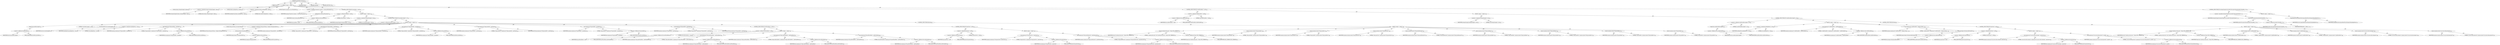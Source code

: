 digraph "applyWebProxySettings" {  
"111669149703" [label = <(METHOD,applyWebProxySettings)<SUB>211</SUB>> ]
"115964116997" [label = <(PARAM,this)<SUB>211</SUB>> ]
"25769803783" [label = <(BLOCK,&lt;empty&gt;,&lt;empty&gt;)<SUB>211</SUB>> ]
"94489280512" [label = <(LOCAL,boolean settingsChanged: boolean)<SUB>212</SUB>> ]
"30064771086" [label = <(&lt;operator&gt;.assignment,boolean settingsChanged = false)<SUB>212</SUB>> ]
"68719476756" [label = <(IDENTIFIER,settingsChanged,boolean settingsChanged = false)<SUB>212</SUB>> ]
"90194313216" [label = <(LITERAL,false,boolean settingsChanged = false)<SUB>212</SUB>> ]
"94489280513" [label = <(LOCAL,boolean enablingProxy: boolean)<SUB>213</SUB>> ]
"30064771087" [label = <(&lt;operator&gt;.assignment,boolean enablingProxy = false)<SUB>213</SUB>> ]
"68719476757" [label = <(IDENTIFIER,enablingProxy,boolean enablingProxy = false)<SUB>213</SUB>> ]
"90194313217" [label = <(LITERAL,false,boolean enablingProxy = false)<SUB>213</SUB>> ]
"94489280514" [label = <(LOCAL,Properties sysprops: java.util.Properties)<SUB>214</SUB>> ]
"30064771088" [label = <(&lt;operator&gt;.assignment,Properties sysprops = System.getProperties())<SUB>214</SUB>> ]
"68719476758" [label = <(IDENTIFIER,sysprops,Properties sysprops = System.getProperties())<SUB>214</SUB>> ]
"30064771089" [label = <(getProperties,System.getProperties())<SUB>214</SUB>> ]
"68719476759" [label = <(IDENTIFIER,System,System.getProperties())<SUB>214</SUB>> ]
"47244640256" [label = <(CONTROL_STRUCTURE,IF,if (proxyHost != null))<SUB>215</SUB>> ]
"30064771090" [label = <(&lt;operator&gt;.notEquals,proxyHost != null)<SUB>215</SUB>> ]
"30064771091" [label = <(&lt;operator&gt;.fieldAccess,this.proxyHost)<SUB>215</SUB>> ]
"68719476760" [label = <(IDENTIFIER,this,proxyHost != null)> ]
"55834574855" [label = <(FIELD_IDENTIFIER,proxyHost,proxyHost)<SUB>215</SUB>> ]
"90194313218" [label = <(LITERAL,null,proxyHost != null)<SUB>215</SUB>> ]
"25769803784" [label = <(BLOCK,&lt;empty&gt;,&lt;empty&gt;)<SUB>215</SUB>> ]
"30064771092" [label = <(&lt;operator&gt;.assignment,settingsChanged = true)<SUB>216</SUB>> ]
"68719476761" [label = <(IDENTIFIER,settingsChanged,settingsChanged = true)<SUB>216</SUB>> ]
"90194313219" [label = <(LITERAL,true,settingsChanged = true)<SUB>216</SUB>> ]
"47244640257" [label = <(CONTROL_STRUCTURE,IF,if (proxyHost.length() != 0))<SUB>217</SUB>> ]
"30064771093" [label = <(&lt;operator&gt;.notEquals,proxyHost.length() != 0)<SUB>217</SUB>> ]
"30064771094" [label = <(length,this.proxyHost.length())<SUB>217</SUB>> ]
"30064771095" [label = <(&lt;operator&gt;.fieldAccess,this.proxyHost)<SUB>217</SUB>> ]
"68719476762" [label = <(IDENTIFIER,this,this.proxyHost.length())> ]
"55834574856" [label = <(FIELD_IDENTIFIER,proxyHost,proxyHost)<SUB>217</SUB>> ]
"90194313220" [label = <(LITERAL,0,proxyHost.length() != 0)<SUB>217</SUB>> ]
"25769803785" [label = <(BLOCK,&lt;empty&gt;,&lt;empty&gt;)<SUB>217</SUB>> ]
"30064771096" [label = <(traceSettingInfo,this.traceSettingInfo())<SUB>218</SUB>> ]
"68719476741" [label = <(IDENTIFIER,this,this.traceSettingInfo())<SUB>218</SUB>> ]
"30064771097" [label = <(&lt;operator&gt;.assignment,enablingProxy = true)<SUB>219</SUB>> ]
"68719476763" [label = <(IDENTIFIER,enablingProxy,enablingProxy = true)<SUB>219</SUB>> ]
"90194313221" [label = <(LITERAL,true,enablingProxy = true)<SUB>219</SUB>> ]
"30064771098" [label = <(put,sysprops.put(&quot;http.proxyHost&quot;, proxyHost))<SUB>220</SUB>> ]
"68719476764" [label = <(IDENTIFIER,sysprops,sysprops.put(&quot;http.proxyHost&quot;, proxyHost))<SUB>220</SUB>> ]
"90194313222" [label = <(LITERAL,&quot;http.proxyHost&quot;,sysprops.put(&quot;http.proxyHost&quot;, proxyHost))<SUB>220</SUB>> ]
"30064771099" [label = <(&lt;operator&gt;.fieldAccess,this.proxyHost)<SUB>220</SUB>> ]
"68719476765" [label = <(IDENTIFIER,this,sysprops.put(&quot;http.proxyHost&quot;, proxyHost))> ]
"55834574857" [label = <(FIELD_IDENTIFIER,proxyHost,proxyHost)<SUB>220</SUB>> ]
"94489280515" [label = <(LOCAL,String portString: java.lang.String)<SUB>221</SUB>> ]
"30064771100" [label = <(&lt;operator&gt;.assignment,String portString = Integer.toString(proxyPort))<SUB>221</SUB>> ]
"68719476766" [label = <(IDENTIFIER,portString,String portString = Integer.toString(proxyPort))<SUB>221</SUB>> ]
"30064771101" [label = <(toString,Integer.toString(proxyPort))<SUB>221</SUB>> ]
"68719476767" [label = <(IDENTIFIER,Integer,Integer.toString(proxyPort))<SUB>221</SUB>> ]
"30064771102" [label = <(&lt;operator&gt;.fieldAccess,this.proxyPort)<SUB>221</SUB>> ]
"68719476768" [label = <(IDENTIFIER,this,Integer.toString(proxyPort))> ]
"55834574858" [label = <(FIELD_IDENTIFIER,proxyPort,proxyPort)<SUB>221</SUB>> ]
"30064771103" [label = <(put,sysprops.put(&quot;http.proxyPort&quot;, portString))<SUB>222</SUB>> ]
"68719476769" [label = <(IDENTIFIER,sysprops,sysprops.put(&quot;http.proxyPort&quot;, portString))<SUB>222</SUB>> ]
"90194313223" [label = <(LITERAL,&quot;http.proxyPort&quot;,sysprops.put(&quot;http.proxyPort&quot;, portString))<SUB>222</SUB>> ]
"68719476770" [label = <(IDENTIFIER,portString,sysprops.put(&quot;http.proxyPort&quot;, portString))<SUB>222</SUB>> ]
"30064771104" [label = <(put,sysprops.put(&quot;https.proxyHost&quot;, proxyHost))<SUB>223</SUB>> ]
"68719476771" [label = <(IDENTIFIER,sysprops,sysprops.put(&quot;https.proxyHost&quot;, proxyHost))<SUB>223</SUB>> ]
"90194313224" [label = <(LITERAL,&quot;https.proxyHost&quot;,sysprops.put(&quot;https.proxyHost&quot;, proxyHost))<SUB>223</SUB>> ]
"30064771105" [label = <(&lt;operator&gt;.fieldAccess,this.proxyHost)<SUB>223</SUB>> ]
"68719476772" [label = <(IDENTIFIER,this,sysprops.put(&quot;https.proxyHost&quot;, proxyHost))> ]
"55834574859" [label = <(FIELD_IDENTIFIER,proxyHost,proxyHost)<SUB>223</SUB>> ]
"30064771106" [label = <(put,sysprops.put(&quot;https.proxyPort&quot;, portString))<SUB>224</SUB>> ]
"68719476773" [label = <(IDENTIFIER,sysprops,sysprops.put(&quot;https.proxyPort&quot;, portString))<SUB>224</SUB>> ]
"90194313225" [label = <(LITERAL,&quot;https.proxyPort&quot;,sysprops.put(&quot;https.proxyPort&quot;, portString))<SUB>224</SUB>> ]
"68719476774" [label = <(IDENTIFIER,portString,sysprops.put(&quot;https.proxyPort&quot;, portString))<SUB>224</SUB>> ]
"30064771107" [label = <(put,sysprops.put(&quot;ftp.proxyHost&quot;, proxyHost))<SUB>225</SUB>> ]
"68719476775" [label = <(IDENTIFIER,sysprops,sysprops.put(&quot;ftp.proxyHost&quot;, proxyHost))<SUB>225</SUB>> ]
"90194313226" [label = <(LITERAL,&quot;ftp.proxyHost&quot;,sysprops.put(&quot;ftp.proxyHost&quot;, proxyHost))<SUB>225</SUB>> ]
"30064771108" [label = <(&lt;operator&gt;.fieldAccess,this.proxyHost)<SUB>225</SUB>> ]
"68719476776" [label = <(IDENTIFIER,this,sysprops.put(&quot;ftp.proxyHost&quot;, proxyHost))> ]
"55834574860" [label = <(FIELD_IDENTIFIER,proxyHost,proxyHost)<SUB>225</SUB>> ]
"30064771109" [label = <(put,sysprops.put(&quot;ftp.proxyPort&quot;, portString))<SUB>226</SUB>> ]
"68719476777" [label = <(IDENTIFIER,sysprops,sysprops.put(&quot;ftp.proxyPort&quot;, portString))<SUB>226</SUB>> ]
"90194313227" [label = <(LITERAL,&quot;ftp.proxyPort&quot;,sysprops.put(&quot;ftp.proxyPort&quot;, portString))<SUB>226</SUB>> ]
"68719476778" [label = <(IDENTIFIER,portString,sysprops.put(&quot;ftp.proxyPort&quot;, portString))<SUB>226</SUB>> ]
"47244640258" [label = <(CONTROL_STRUCTURE,IF,if (nonProxyHosts != null))<SUB>227</SUB>> ]
"30064771110" [label = <(&lt;operator&gt;.notEquals,nonProxyHosts != null)<SUB>227</SUB>> ]
"30064771111" [label = <(&lt;operator&gt;.fieldAccess,this.nonProxyHosts)<SUB>227</SUB>> ]
"68719476779" [label = <(IDENTIFIER,this,nonProxyHosts != null)> ]
"55834574861" [label = <(FIELD_IDENTIFIER,nonProxyHosts,nonProxyHosts)<SUB>227</SUB>> ]
"90194313228" [label = <(LITERAL,null,nonProxyHosts != null)<SUB>227</SUB>> ]
"25769803786" [label = <(BLOCK,&lt;empty&gt;,&lt;empty&gt;)<SUB>227</SUB>> ]
"30064771112" [label = <(put,sysprops.put(&quot;http.nonProxyHosts&quot;, nonProxyHosts))<SUB>228</SUB>> ]
"68719476780" [label = <(IDENTIFIER,sysprops,sysprops.put(&quot;http.nonProxyHosts&quot;, nonProxyHosts))<SUB>228</SUB>> ]
"90194313229" [label = <(LITERAL,&quot;http.nonProxyHosts&quot;,sysprops.put(&quot;http.nonProxyHosts&quot;, nonProxyHosts))<SUB>228</SUB>> ]
"30064771113" [label = <(&lt;operator&gt;.fieldAccess,this.nonProxyHosts)<SUB>228</SUB>> ]
"68719476781" [label = <(IDENTIFIER,this,sysprops.put(&quot;http.nonProxyHosts&quot;, nonProxyHosts))> ]
"55834574862" [label = <(FIELD_IDENTIFIER,nonProxyHosts,nonProxyHosts)<SUB>228</SUB>> ]
"30064771114" [label = <(put,sysprops.put(&quot;https.nonProxyHosts&quot;, nonProxyHosts))<SUB>229</SUB>> ]
"68719476782" [label = <(IDENTIFIER,sysprops,sysprops.put(&quot;https.nonProxyHosts&quot;, nonProxyHosts))<SUB>229</SUB>> ]
"90194313230" [label = <(LITERAL,&quot;https.nonProxyHosts&quot;,sysprops.put(&quot;https.nonProxyHosts&quot;, nonProxyHosts))<SUB>229</SUB>> ]
"30064771115" [label = <(&lt;operator&gt;.fieldAccess,this.nonProxyHosts)<SUB>229</SUB>> ]
"68719476783" [label = <(IDENTIFIER,this,sysprops.put(&quot;https.nonProxyHosts&quot;, nonProxyHosts))> ]
"55834574863" [label = <(FIELD_IDENTIFIER,nonProxyHosts,nonProxyHosts)<SUB>229</SUB>> ]
"30064771116" [label = <(put,sysprops.put(&quot;ftp.nonProxyHosts&quot;, nonProxyHosts))<SUB>230</SUB>> ]
"68719476784" [label = <(IDENTIFIER,sysprops,sysprops.put(&quot;ftp.nonProxyHosts&quot;, nonProxyHosts))<SUB>230</SUB>> ]
"90194313231" [label = <(LITERAL,&quot;ftp.nonProxyHosts&quot;,sysprops.put(&quot;ftp.nonProxyHosts&quot;, nonProxyHosts))<SUB>230</SUB>> ]
"30064771117" [label = <(&lt;operator&gt;.fieldAccess,this.nonProxyHosts)<SUB>230</SUB>> ]
"68719476785" [label = <(IDENTIFIER,this,sysprops.put(&quot;ftp.nonProxyHosts&quot;, nonProxyHosts))> ]
"55834574864" [label = <(FIELD_IDENTIFIER,nonProxyHosts,nonProxyHosts)<SUB>230</SUB>> ]
"47244640259" [label = <(CONTROL_STRUCTURE,IF,if (proxyUser != null))<SUB>232</SUB>> ]
"30064771118" [label = <(&lt;operator&gt;.notEquals,proxyUser != null)<SUB>232</SUB>> ]
"30064771119" [label = <(&lt;operator&gt;.fieldAccess,this.proxyUser)<SUB>232</SUB>> ]
"68719476786" [label = <(IDENTIFIER,this,proxyUser != null)> ]
"55834574865" [label = <(FIELD_IDENTIFIER,proxyUser,proxyUser)<SUB>232</SUB>> ]
"90194313232" [label = <(LITERAL,null,proxyUser != null)<SUB>232</SUB>> ]
"25769803787" [label = <(BLOCK,&lt;empty&gt;,&lt;empty&gt;)<SUB>232</SUB>> ]
"30064771120" [label = <(put,sysprops.put(&quot;http.proxyUser&quot;, proxyUser))<SUB>233</SUB>> ]
"68719476787" [label = <(IDENTIFIER,sysprops,sysprops.put(&quot;http.proxyUser&quot;, proxyUser))<SUB>233</SUB>> ]
"90194313233" [label = <(LITERAL,&quot;http.proxyUser&quot;,sysprops.put(&quot;http.proxyUser&quot;, proxyUser))<SUB>233</SUB>> ]
"30064771121" [label = <(&lt;operator&gt;.fieldAccess,this.proxyUser)<SUB>233</SUB>> ]
"68719476788" [label = <(IDENTIFIER,this,sysprops.put(&quot;http.proxyUser&quot;, proxyUser))> ]
"55834574866" [label = <(FIELD_IDENTIFIER,proxyUser,proxyUser)<SUB>233</SUB>> ]
"30064771122" [label = <(put,sysprops.put(&quot;http.proxyPassword&quot;, proxyPassword))<SUB>234</SUB>> ]
"68719476789" [label = <(IDENTIFIER,sysprops,sysprops.put(&quot;http.proxyPassword&quot;, proxyPassword))<SUB>234</SUB>> ]
"90194313234" [label = <(LITERAL,&quot;http.proxyPassword&quot;,sysprops.put(&quot;http.proxyPassword&quot;, proxyPassword))<SUB>234</SUB>> ]
"30064771123" [label = <(&lt;operator&gt;.fieldAccess,this.proxyPassword)<SUB>234</SUB>> ]
"68719476790" [label = <(IDENTIFIER,this,sysprops.put(&quot;http.proxyPassword&quot;, proxyPassword))> ]
"55834574867" [label = <(FIELD_IDENTIFIER,proxyPassword,proxyPassword)<SUB>234</SUB>> ]
"47244640260" [label = <(CONTROL_STRUCTURE,ELSE,else)<SUB>236</SUB>> ]
"25769803788" [label = <(BLOCK,&lt;empty&gt;,&lt;empty&gt;)<SUB>236</SUB>> ]
"30064771124" [label = <(log,log(&quot;resetting http proxy&quot;, Project.MSG_VERBOSE))<SUB>237</SUB>> ]
"68719476742" [label = <(IDENTIFIER,this,log(&quot;resetting http proxy&quot;, Project.MSG_VERBOSE))<SUB>237</SUB>> ]
"90194313235" [label = <(LITERAL,&quot;resetting http proxy&quot;,log(&quot;resetting http proxy&quot;, Project.MSG_VERBOSE))<SUB>237</SUB>> ]
"30064771125" [label = <(&lt;operator&gt;.fieldAccess,Project.MSG_VERBOSE)<SUB>237</SUB>> ]
"68719476791" [label = <(IDENTIFIER,Project,log(&quot;resetting http proxy&quot;, Project.MSG_VERBOSE))<SUB>237</SUB>> ]
"55834574868" [label = <(FIELD_IDENTIFIER,MSG_VERBOSE,MSG_VERBOSE)<SUB>237</SUB>> ]
"30064771126" [label = <(remove,sysprops.remove(&quot;http.proxyHost&quot;))<SUB>238</SUB>> ]
"68719476792" [label = <(IDENTIFIER,sysprops,sysprops.remove(&quot;http.proxyHost&quot;))<SUB>238</SUB>> ]
"90194313236" [label = <(LITERAL,&quot;http.proxyHost&quot;,sysprops.remove(&quot;http.proxyHost&quot;))<SUB>238</SUB>> ]
"30064771127" [label = <(remove,sysprops.remove(&quot;http.proxyPort&quot;))<SUB>239</SUB>> ]
"68719476793" [label = <(IDENTIFIER,sysprops,sysprops.remove(&quot;http.proxyPort&quot;))<SUB>239</SUB>> ]
"90194313237" [label = <(LITERAL,&quot;http.proxyPort&quot;,sysprops.remove(&quot;http.proxyPort&quot;))<SUB>239</SUB>> ]
"30064771128" [label = <(remove,sysprops.remove(&quot;http.proxyUser&quot;))<SUB>240</SUB>> ]
"68719476794" [label = <(IDENTIFIER,sysprops,sysprops.remove(&quot;http.proxyUser&quot;))<SUB>240</SUB>> ]
"90194313238" [label = <(LITERAL,&quot;http.proxyUser&quot;,sysprops.remove(&quot;http.proxyUser&quot;))<SUB>240</SUB>> ]
"30064771129" [label = <(remove,sysprops.remove(&quot;http.proxyPassword&quot;))<SUB>241</SUB>> ]
"68719476795" [label = <(IDENTIFIER,sysprops,sysprops.remove(&quot;http.proxyPassword&quot;))<SUB>241</SUB>> ]
"90194313239" [label = <(LITERAL,&quot;http.proxyPassword&quot;,sysprops.remove(&quot;http.proxyPassword&quot;))<SUB>241</SUB>> ]
"30064771130" [label = <(remove,sysprops.remove(&quot;https.proxyHost&quot;))<SUB>242</SUB>> ]
"68719476796" [label = <(IDENTIFIER,sysprops,sysprops.remove(&quot;https.proxyHost&quot;))<SUB>242</SUB>> ]
"90194313240" [label = <(LITERAL,&quot;https.proxyHost&quot;,sysprops.remove(&quot;https.proxyHost&quot;))<SUB>242</SUB>> ]
"30064771131" [label = <(remove,sysprops.remove(&quot;https.proxyPort&quot;))<SUB>243</SUB>> ]
"68719476797" [label = <(IDENTIFIER,sysprops,sysprops.remove(&quot;https.proxyPort&quot;))<SUB>243</SUB>> ]
"90194313241" [label = <(LITERAL,&quot;https.proxyPort&quot;,sysprops.remove(&quot;https.proxyPort&quot;))<SUB>243</SUB>> ]
"30064771132" [label = <(remove,sysprops.remove(&quot;ftp.proxyHost&quot;))<SUB>244</SUB>> ]
"68719476798" [label = <(IDENTIFIER,sysprops,sysprops.remove(&quot;ftp.proxyHost&quot;))<SUB>244</SUB>> ]
"90194313242" [label = <(LITERAL,&quot;ftp.proxyHost&quot;,sysprops.remove(&quot;ftp.proxyHost&quot;))<SUB>244</SUB>> ]
"30064771133" [label = <(remove,sysprops.remove(&quot;ftp.proxyPort&quot;))<SUB>245</SUB>> ]
"68719476799" [label = <(IDENTIFIER,sysprops,sysprops.remove(&quot;ftp.proxyPort&quot;))<SUB>245</SUB>> ]
"90194313243" [label = <(LITERAL,&quot;ftp.proxyPort&quot;,sysprops.remove(&quot;ftp.proxyPort&quot;))<SUB>245</SUB>> ]
"47244640261" [label = <(CONTROL_STRUCTURE,IF,if (socksProxyHost != null))<SUB>250</SUB>> ]
"30064771134" [label = <(&lt;operator&gt;.notEquals,socksProxyHost != null)<SUB>250</SUB>> ]
"30064771135" [label = <(&lt;operator&gt;.fieldAccess,this.socksProxyHost)<SUB>250</SUB>> ]
"68719476800" [label = <(IDENTIFIER,this,socksProxyHost != null)> ]
"55834574869" [label = <(FIELD_IDENTIFIER,socksProxyHost,socksProxyHost)<SUB>250</SUB>> ]
"90194313244" [label = <(LITERAL,null,socksProxyHost != null)<SUB>250</SUB>> ]
"25769803789" [label = <(BLOCK,&lt;empty&gt;,&lt;empty&gt;)<SUB>250</SUB>> ]
"30064771136" [label = <(&lt;operator&gt;.assignment,settingsChanged = true)<SUB>251</SUB>> ]
"68719476801" [label = <(IDENTIFIER,settingsChanged,settingsChanged = true)<SUB>251</SUB>> ]
"90194313245" [label = <(LITERAL,true,settingsChanged = true)<SUB>251</SUB>> ]
"47244640262" [label = <(CONTROL_STRUCTURE,IF,if (socksProxyHost.length() != 0))<SUB>252</SUB>> ]
"30064771137" [label = <(&lt;operator&gt;.notEquals,socksProxyHost.length() != 0)<SUB>252</SUB>> ]
"30064771138" [label = <(length,this.socksProxyHost.length())<SUB>252</SUB>> ]
"30064771139" [label = <(&lt;operator&gt;.fieldAccess,this.socksProxyHost)<SUB>252</SUB>> ]
"68719476802" [label = <(IDENTIFIER,this,this.socksProxyHost.length())> ]
"55834574870" [label = <(FIELD_IDENTIFIER,socksProxyHost,socksProxyHost)<SUB>252</SUB>> ]
"90194313246" [label = <(LITERAL,0,socksProxyHost.length() != 0)<SUB>252</SUB>> ]
"25769803790" [label = <(BLOCK,&lt;empty&gt;,&lt;empty&gt;)<SUB>252</SUB>> ]
"30064771140" [label = <(&lt;operator&gt;.assignment,enablingProxy = true)<SUB>253</SUB>> ]
"68719476803" [label = <(IDENTIFIER,enablingProxy,enablingProxy = true)<SUB>253</SUB>> ]
"90194313247" [label = <(LITERAL,true,enablingProxy = true)<SUB>253</SUB>> ]
"30064771141" [label = <(put,sysprops.put(&quot;socksProxyHost&quot;, socksProxyHost))<SUB>254</SUB>> ]
"68719476804" [label = <(IDENTIFIER,sysprops,sysprops.put(&quot;socksProxyHost&quot;, socksProxyHost))<SUB>254</SUB>> ]
"90194313248" [label = <(LITERAL,&quot;socksProxyHost&quot;,sysprops.put(&quot;socksProxyHost&quot;, socksProxyHost))<SUB>254</SUB>> ]
"30064771142" [label = <(&lt;operator&gt;.fieldAccess,this.socksProxyHost)<SUB>254</SUB>> ]
"68719476805" [label = <(IDENTIFIER,this,sysprops.put(&quot;socksProxyHost&quot;, socksProxyHost))> ]
"55834574871" [label = <(FIELD_IDENTIFIER,socksProxyHost,socksProxyHost)<SUB>254</SUB>> ]
"30064771143" [label = <(put,sysprops.put(&quot;socksProxyPort&quot;, Integer.toString...)<SUB>255</SUB>> ]
"68719476806" [label = <(IDENTIFIER,sysprops,sysprops.put(&quot;socksProxyPort&quot;, Integer.toString...)<SUB>255</SUB>> ]
"90194313249" [label = <(LITERAL,&quot;socksProxyPort&quot;,sysprops.put(&quot;socksProxyPort&quot;, Integer.toString...)<SUB>255</SUB>> ]
"30064771144" [label = <(toString,Integer.toString(socksProxyPort))<SUB>255</SUB>> ]
"68719476807" [label = <(IDENTIFIER,Integer,Integer.toString(socksProxyPort))<SUB>255</SUB>> ]
"30064771145" [label = <(&lt;operator&gt;.fieldAccess,this.socksProxyPort)<SUB>255</SUB>> ]
"68719476808" [label = <(IDENTIFIER,this,Integer.toString(socksProxyPort))> ]
"55834574872" [label = <(FIELD_IDENTIFIER,socksProxyPort,socksProxyPort)<SUB>255</SUB>> ]
"47244640263" [label = <(CONTROL_STRUCTURE,IF,if (proxyUser != null))<SUB>256</SUB>> ]
"30064771146" [label = <(&lt;operator&gt;.notEquals,proxyUser != null)<SUB>256</SUB>> ]
"30064771147" [label = <(&lt;operator&gt;.fieldAccess,this.proxyUser)<SUB>256</SUB>> ]
"68719476809" [label = <(IDENTIFIER,this,proxyUser != null)> ]
"55834574873" [label = <(FIELD_IDENTIFIER,proxyUser,proxyUser)<SUB>256</SUB>> ]
"90194313250" [label = <(LITERAL,null,proxyUser != null)<SUB>256</SUB>> ]
"25769803791" [label = <(BLOCK,&lt;empty&gt;,&lt;empty&gt;)<SUB>256</SUB>> ]
"30064771148" [label = <(put,sysprops.put(&quot;java.net.socks.username&quot;, proxyUser))<SUB>258</SUB>> ]
"68719476810" [label = <(IDENTIFIER,sysprops,sysprops.put(&quot;java.net.socks.username&quot;, proxyUser))<SUB>258</SUB>> ]
"90194313251" [label = <(LITERAL,&quot;java.net.socks.username&quot;,sysprops.put(&quot;java.net.socks.username&quot;, proxyUser))<SUB>258</SUB>> ]
"30064771149" [label = <(&lt;operator&gt;.fieldAccess,this.proxyUser)<SUB>258</SUB>> ]
"68719476811" [label = <(IDENTIFIER,this,sysprops.put(&quot;java.net.socks.username&quot;, proxyUser))> ]
"55834574874" [label = <(FIELD_IDENTIFIER,proxyUser,proxyUser)<SUB>258</SUB>> ]
"30064771150" [label = <(put,sysprops.put(&quot;java.net.socks.password&quot;, proxyPa...)<SUB>259</SUB>> ]
"68719476812" [label = <(IDENTIFIER,sysprops,sysprops.put(&quot;java.net.socks.password&quot;, proxyPa...)<SUB>259</SUB>> ]
"90194313252" [label = <(LITERAL,&quot;java.net.socks.password&quot;,sysprops.put(&quot;java.net.socks.password&quot;, proxyPa...)<SUB>259</SUB>> ]
"30064771151" [label = <(&lt;operator&gt;.fieldAccess,this.proxyPassword)<SUB>259</SUB>> ]
"68719476813" [label = <(IDENTIFIER,this,sysprops.put(&quot;java.net.socks.password&quot;, proxyPa...)> ]
"55834574875" [label = <(FIELD_IDENTIFIER,proxyPassword,proxyPassword)<SUB>259</SUB>> ]
"47244640264" [label = <(CONTROL_STRUCTURE,ELSE,else)<SUB>262</SUB>> ]
"25769803792" [label = <(BLOCK,&lt;empty&gt;,&lt;empty&gt;)<SUB>262</SUB>> ]
"30064771152" [label = <(log,log(&quot;resetting socks proxy&quot;, Project.MSG_VERBOSE))<SUB>263</SUB>> ]
"68719476743" [label = <(IDENTIFIER,this,log(&quot;resetting socks proxy&quot;, Project.MSG_VERBOSE))<SUB>263</SUB>> ]
"90194313253" [label = <(LITERAL,&quot;resetting socks proxy&quot;,log(&quot;resetting socks proxy&quot;, Project.MSG_VERBOSE))<SUB>263</SUB>> ]
"30064771153" [label = <(&lt;operator&gt;.fieldAccess,Project.MSG_VERBOSE)<SUB>263</SUB>> ]
"68719476814" [label = <(IDENTIFIER,Project,log(&quot;resetting socks proxy&quot;, Project.MSG_VERBOSE))<SUB>263</SUB>> ]
"55834574876" [label = <(FIELD_IDENTIFIER,MSG_VERBOSE,MSG_VERBOSE)<SUB>263</SUB>> ]
"30064771154" [label = <(remove,sysprops.remove(&quot;socksProxyHost&quot;))<SUB>264</SUB>> ]
"68719476815" [label = <(IDENTIFIER,sysprops,sysprops.remove(&quot;socksProxyHost&quot;))<SUB>264</SUB>> ]
"90194313254" [label = <(LITERAL,&quot;socksProxyHost&quot;,sysprops.remove(&quot;socksProxyHost&quot;))<SUB>264</SUB>> ]
"30064771155" [label = <(remove,sysprops.remove(&quot;socksProxyPort&quot;))<SUB>265</SUB>> ]
"68719476816" [label = <(IDENTIFIER,sysprops,sysprops.remove(&quot;socksProxyPort&quot;))<SUB>265</SUB>> ]
"90194313255" [label = <(LITERAL,&quot;socksProxyPort&quot;,sysprops.remove(&quot;socksProxyPort&quot;))<SUB>265</SUB>> ]
"30064771156" [label = <(remove,sysprops.remove(&quot;java.net.socks.username&quot;))<SUB>266</SUB>> ]
"68719476817" [label = <(IDENTIFIER,sysprops,sysprops.remove(&quot;java.net.socks.username&quot;))<SUB>266</SUB>> ]
"90194313256" [label = <(LITERAL,&quot;java.net.socks.username&quot;,sysprops.remove(&quot;java.net.socks.username&quot;))<SUB>266</SUB>> ]
"30064771157" [label = <(remove,sysprops.remove(&quot;java.net.socks.password&quot;))<SUB>267</SUB>> ]
"68719476818" [label = <(IDENTIFIER,sysprops,sysprops.remove(&quot;java.net.socks.password&quot;))<SUB>267</SUB>> ]
"90194313257" [label = <(LITERAL,&quot;java.net.socks.password&quot;,sysprops.remove(&quot;java.net.socks.password&quot;))<SUB>267</SUB>> ]
"47244640265" [label = <(CONTROL_STRUCTURE,IF,if (settingsChanged &amp;&amp; JavaEnvUtils.isJavaVersion(JavaEnvUtils.JAVA_1_1)))<SUB>273</SUB>> ]
"30064771158" [label = <(&lt;operator&gt;.logicalAnd,settingsChanged &amp;&amp; JavaEnvUtils.isJavaVersion(J...)<SUB>273</SUB>> ]
"68719476819" [label = <(IDENTIFIER,settingsChanged,settingsChanged &amp;&amp; JavaEnvUtils.isJavaVersion(J...)<SUB>273</SUB>> ]
"30064771159" [label = <(isJavaVersion,isJavaVersion(JavaEnvUtils.JAVA_1_1))<SUB>274</SUB>> ]
"68719476820" [label = <(IDENTIFIER,JavaEnvUtils,isJavaVersion(JavaEnvUtils.JAVA_1_1))<SUB>274</SUB>> ]
"30064771160" [label = <(&lt;operator&gt;.fieldAccess,JavaEnvUtils.JAVA_1_1)<SUB>274</SUB>> ]
"68719476821" [label = <(IDENTIFIER,JavaEnvUtils,isJavaVersion(JavaEnvUtils.JAVA_1_1))<SUB>274</SUB>> ]
"55834574877" [label = <(FIELD_IDENTIFIER,JAVA_1_1,JAVA_1_1)<SUB>274</SUB>> ]
"25769803793" [label = <(BLOCK,&lt;empty&gt;,&lt;empty&gt;)<SUB>274</SUB>> ]
"30064771161" [label = <(legacyResetProxySettingsCall,this.legacyResetProxySettingsCall(enablingProxy))<SUB>275</SUB>> ]
"68719476744" [label = <(IDENTIFIER,this,this.legacyResetProxySettingsCall(enablingProxy))<SUB>275</SUB>> ]
"68719476822" [label = <(IDENTIFIER,enablingProxy,this.legacyResetProxySettingsCall(enablingProxy))<SUB>275</SUB>> ]
"133143986197" [label = <(MODIFIER,PUBLIC)> ]
"133143986198" [label = <(MODIFIER,VIRTUAL)> ]
"128849018887" [label = <(METHOD_RETURN,void)<SUB>211</SUB>> ]
  "111669149703" -> "115964116997"  [ label = "AST: "] 
  "111669149703" -> "25769803783"  [ label = "AST: "] 
  "111669149703" -> "133143986197"  [ label = "AST: "] 
  "111669149703" -> "133143986198"  [ label = "AST: "] 
  "111669149703" -> "128849018887"  [ label = "AST: "] 
  "25769803783" -> "94489280512"  [ label = "AST: "] 
  "25769803783" -> "30064771086"  [ label = "AST: "] 
  "25769803783" -> "94489280513"  [ label = "AST: "] 
  "25769803783" -> "30064771087"  [ label = "AST: "] 
  "25769803783" -> "94489280514"  [ label = "AST: "] 
  "25769803783" -> "30064771088"  [ label = "AST: "] 
  "25769803783" -> "47244640256"  [ label = "AST: "] 
  "25769803783" -> "47244640261"  [ label = "AST: "] 
  "25769803783" -> "47244640265"  [ label = "AST: "] 
  "30064771086" -> "68719476756"  [ label = "AST: "] 
  "30064771086" -> "90194313216"  [ label = "AST: "] 
  "30064771087" -> "68719476757"  [ label = "AST: "] 
  "30064771087" -> "90194313217"  [ label = "AST: "] 
  "30064771088" -> "68719476758"  [ label = "AST: "] 
  "30064771088" -> "30064771089"  [ label = "AST: "] 
  "30064771089" -> "68719476759"  [ label = "AST: "] 
  "47244640256" -> "30064771090"  [ label = "AST: "] 
  "47244640256" -> "25769803784"  [ label = "AST: "] 
  "30064771090" -> "30064771091"  [ label = "AST: "] 
  "30064771090" -> "90194313218"  [ label = "AST: "] 
  "30064771091" -> "68719476760"  [ label = "AST: "] 
  "30064771091" -> "55834574855"  [ label = "AST: "] 
  "25769803784" -> "30064771092"  [ label = "AST: "] 
  "25769803784" -> "47244640257"  [ label = "AST: "] 
  "30064771092" -> "68719476761"  [ label = "AST: "] 
  "30064771092" -> "90194313219"  [ label = "AST: "] 
  "47244640257" -> "30064771093"  [ label = "AST: "] 
  "47244640257" -> "25769803785"  [ label = "AST: "] 
  "47244640257" -> "47244640260"  [ label = "AST: "] 
  "30064771093" -> "30064771094"  [ label = "AST: "] 
  "30064771093" -> "90194313220"  [ label = "AST: "] 
  "30064771094" -> "30064771095"  [ label = "AST: "] 
  "30064771095" -> "68719476762"  [ label = "AST: "] 
  "30064771095" -> "55834574856"  [ label = "AST: "] 
  "25769803785" -> "30064771096"  [ label = "AST: "] 
  "25769803785" -> "30064771097"  [ label = "AST: "] 
  "25769803785" -> "30064771098"  [ label = "AST: "] 
  "25769803785" -> "94489280515"  [ label = "AST: "] 
  "25769803785" -> "30064771100"  [ label = "AST: "] 
  "25769803785" -> "30064771103"  [ label = "AST: "] 
  "25769803785" -> "30064771104"  [ label = "AST: "] 
  "25769803785" -> "30064771106"  [ label = "AST: "] 
  "25769803785" -> "30064771107"  [ label = "AST: "] 
  "25769803785" -> "30064771109"  [ label = "AST: "] 
  "25769803785" -> "47244640258"  [ label = "AST: "] 
  "25769803785" -> "47244640259"  [ label = "AST: "] 
  "30064771096" -> "68719476741"  [ label = "AST: "] 
  "30064771097" -> "68719476763"  [ label = "AST: "] 
  "30064771097" -> "90194313221"  [ label = "AST: "] 
  "30064771098" -> "68719476764"  [ label = "AST: "] 
  "30064771098" -> "90194313222"  [ label = "AST: "] 
  "30064771098" -> "30064771099"  [ label = "AST: "] 
  "30064771099" -> "68719476765"  [ label = "AST: "] 
  "30064771099" -> "55834574857"  [ label = "AST: "] 
  "30064771100" -> "68719476766"  [ label = "AST: "] 
  "30064771100" -> "30064771101"  [ label = "AST: "] 
  "30064771101" -> "68719476767"  [ label = "AST: "] 
  "30064771101" -> "30064771102"  [ label = "AST: "] 
  "30064771102" -> "68719476768"  [ label = "AST: "] 
  "30064771102" -> "55834574858"  [ label = "AST: "] 
  "30064771103" -> "68719476769"  [ label = "AST: "] 
  "30064771103" -> "90194313223"  [ label = "AST: "] 
  "30064771103" -> "68719476770"  [ label = "AST: "] 
  "30064771104" -> "68719476771"  [ label = "AST: "] 
  "30064771104" -> "90194313224"  [ label = "AST: "] 
  "30064771104" -> "30064771105"  [ label = "AST: "] 
  "30064771105" -> "68719476772"  [ label = "AST: "] 
  "30064771105" -> "55834574859"  [ label = "AST: "] 
  "30064771106" -> "68719476773"  [ label = "AST: "] 
  "30064771106" -> "90194313225"  [ label = "AST: "] 
  "30064771106" -> "68719476774"  [ label = "AST: "] 
  "30064771107" -> "68719476775"  [ label = "AST: "] 
  "30064771107" -> "90194313226"  [ label = "AST: "] 
  "30064771107" -> "30064771108"  [ label = "AST: "] 
  "30064771108" -> "68719476776"  [ label = "AST: "] 
  "30064771108" -> "55834574860"  [ label = "AST: "] 
  "30064771109" -> "68719476777"  [ label = "AST: "] 
  "30064771109" -> "90194313227"  [ label = "AST: "] 
  "30064771109" -> "68719476778"  [ label = "AST: "] 
  "47244640258" -> "30064771110"  [ label = "AST: "] 
  "47244640258" -> "25769803786"  [ label = "AST: "] 
  "30064771110" -> "30064771111"  [ label = "AST: "] 
  "30064771110" -> "90194313228"  [ label = "AST: "] 
  "30064771111" -> "68719476779"  [ label = "AST: "] 
  "30064771111" -> "55834574861"  [ label = "AST: "] 
  "25769803786" -> "30064771112"  [ label = "AST: "] 
  "25769803786" -> "30064771114"  [ label = "AST: "] 
  "25769803786" -> "30064771116"  [ label = "AST: "] 
  "30064771112" -> "68719476780"  [ label = "AST: "] 
  "30064771112" -> "90194313229"  [ label = "AST: "] 
  "30064771112" -> "30064771113"  [ label = "AST: "] 
  "30064771113" -> "68719476781"  [ label = "AST: "] 
  "30064771113" -> "55834574862"  [ label = "AST: "] 
  "30064771114" -> "68719476782"  [ label = "AST: "] 
  "30064771114" -> "90194313230"  [ label = "AST: "] 
  "30064771114" -> "30064771115"  [ label = "AST: "] 
  "30064771115" -> "68719476783"  [ label = "AST: "] 
  "30064771115" -> "55834574863"  [ label = "AST: "] 
  "30064771116" -> "68719476784"  [ label = "AST: "] 
  "30064771116" -> "90194313231"  [ label = "AST: "] 
  "30064771116" -> "30064771117"  [ label = "AST: "] 
  "30064771117" -> "68719476785"  [ label = "AST: "] 
  "30064771117" -> "55834574864"  [ label = "AST: "] 
  "47244640259" -> "30064771118"  [ label = "AST: "] 
  "47244640259" -> "25769803787"  [ label = "AST: "] 
  "30064771118" -> "30064771119"  [ label = "AST: "] 
  "30064771118" -> "90194313232"  [ label = "AST: "] 
  "30064771119" -> "68719476786"  [ label = "AST: "] 
  "30064771119" -> "55834574865"  [ label = "AST: "] 
  "25769803787" -> "30064771120"  [ label = "AST: "] 
  "25769803787" -> "30064771122"  [ label = "AST: "] 
  "30064771120" -> "68719476787"  [ label = "AST: "] 
  "30064771120" -> "90194313233"  [ label = "AST: "] 
  "30064771120" -> "30064771121"  [ label = "AST: "] 
  "30064771121" -> "68719476788"  [ label = "AST: "] 
  "30064771121" -> "55834574866"  [ label = "AST: "] 
  "30064771122" -> "68719476789"  [ label = "AST: "] 
  "30064771122" -> "90194313234"  [ label = "AST: "] 
  "30064771122" -> "30064771123"  [ label = "AST: "] 
  "30064771123" -> "68719476790"  [ label = "AST: "] 
  "30064771123" -> "55834574867"  [ label = "AST: "] 
  "47244640260" -> "25769803788"  [ label = "AST: "] 
  "25769803788" -> "30064771124"  [ label = "AST: "] 
  "25769803788" -> "30064771126"  [ label = "AST: "] 
  "25769803788" -> "30064771127"  [ label = "AST: "] 
  "25769803788" -> "30064771128"  [ label = "AST: "] 
  "25769803788" -> "30064771129"  [ label = "AST: "] 
  "25769803788" -> "30064771130"  [ label = "AST: "] 
  "25769803788" -> "30064771131"  [ label = "AST: "] 
  "25769803788" -> "30064771132"  [ label = "AST: "] 
  "25769803788" -> "30064771133"  [ label = "AST: "] 
  "30064771124" -> "68719476742"  [ label = "AST: "] 
  "30064771124" -> "90194313235"  [ label = "AST: "] 
  "30064771124" -> "30064771125"  [ label = "AST: "] 
  "30064771125" -> "68719476791"  [ label = "AST: "] 
  "30064771125" -> "55834574868"  [ label = "AST: "] 
  "30064771126" -> "68719476792"  [ label = "AST: "] 
  "30064771126" -> "90194313236"  [ label = "AST: "] 
  "30064771127" -> "68719476793"  [ label = "AST: "] 
  "30064771127" -> "90194313237"  [ label = "AST: "] 
  "30064771128" -> "68719476794"  [ label = "AST: "] 
  "30064771128" -> "90194313238"  [ label = "AST: "] 
  "30064771129" -> "68719476795"  [ label = "AST: "] 
  "30064771129" -> "90194313239"  [ label = "AST: "] 
  "30064771130" -> "68719476796"  [ label = "AST: "] 
  "30064771130" -> "90194313240"  [ label = "AST: "] 
  "30064771131" -> "68719476797"  [ label = "AST: "] 
  "30064771131" -> "90194313241"  [ label = "AST: "] 
  "30064771132" -> "68719476798"  [ label = "AST: "] 
  "30064771132" -> "90194313242"  [ label = "AST: "] 
  "30064771133" -> "68719476799"  [ label = "AST: "] 
  "30064771133" -> "90194313243"  [ label = "AST: "] 
  "47244640261" -> "30064771134"  [ label = "AST: "] 
  "47244640261" -> "25769803789"  [ label = "AST: "] 
  "30064771134" -> "30064771135"  [ label = "AST: "] 
  "30064771134" -> "90194313244"  [ label = "AST: "] 
  "30064771135" -> "68719476800"  [ label = "AST: "] 
  "30064771135" -> "55834574869"  [ label = "AST: "] 
  "25769803789" -> "30064771136"  [ label = "AST: "] 
  "25769803789" -> "47244640262"  [ label = "AST: "] 
  "30064771136" -> "68719476801"  [ label = "AST: "] 
  "30064771136" -> "90194313245"  [ label = "AST: "] 
  "47244640262" -> "30064771137"  [ label = "AST: "] 
  "47244640262" -> "25769803790"  [ label = "AST: "] 
  "47244640262" -> "47244640264"  [ label = "AST: "] 
  "30064771137" -> "30064771138"  [ label = "AST: "] 
  "30064771137" -> "90194313246"  [ label = "AST: "] 
  "30064771138" -> "30064771139"  [ label = "AST: "] 
  "30064771139" -> "68719476802"  [ label = "AST: "] 
  "30064771139" -> "55834574870"  [ label = "AST: "] 
  "25769803790" -> "30064771140"  [ label = "AST: "] 
  "25769803790" -> "30064771141"  [ label = "AST: "] 
  "25769803790" -> "30064771143"  [ label = "AST: "] 
  "25769803790" -> "47244640263"  [ label = "AST: "] 
  "30064771140" -> "68719476803"  [ label = "AST: "] 
  "30064771140" -> "90194313247"  [ label = "AST: "] 
  "30064771141" -> "68719476804"  [ label = "AST: "] 
  "30064771141" -> "90194313248"  [ label = "AST: "] 
  "30064771141" -> "30064771142"  [ label = "AST: "] 
  "30064771142" -> "68719476805"  [ label = "AST: "] 
  "30064771142" -> "55834574871"  [ label = "AST: "] 
  "30064771143" -> "68719476806"  [ label = "AST: "] 
  "30064771143" -> "90194313249"  [ label = "AST: "] 
  "30064771143" -> "30064771144"  [ label = "AST: "] 
  "30064771144" -> "68719476807"  [ label = "AST: "] 
  "30064771144" -> "30064771145"  [ label = "AST: "] 
  "30064771145" -> "68719476808"  [ label = "AST: "] 
  "30064771145" -> "55834574872"  [ label = "AST: "] 
  "47244640263" -> "30064771146"  [ label = "AST: "] 
  "47244640263" -> "25769803791"  [ label = "AST: "] 
  "30064771146" -> "30064771147"  [ label = "AST: "] 
  "30064771146" -> "90194313250"  [ label = "AST: "] 
  "30064771147" -> "68719476809"  [ label = "AST: "] 
  "30064771147" -> "55834574873"  [ label = "AST: "] 
  "25769803791" -> "30064771148"  [ label = "AST: "] 
  "25769803791" -> "30064771150"  [ label = "AST: "] 
  "30064771148" -> "68719476810"  [ label = "AST: "] 
  "30064771148" -> "90194313251"  [ label = "AST: "] 
  "30064771148" -> "30064771149"  [ label = "AST: "] 
  "30064771149" -> "68719476811"  [ label = "AST: "] 
  "30064771149" -> "55834574874"  [ label = "AST: "] 
  "30064771150" -> "68719476812"  [ label = "AST: "] 
  "30064771150" -> "90194313252"  [ label = "AST: "] 
  "30064771150" -> "30064771151"  [ label = "AST: "] 
  "30064771151" -> "68719476813"  [ label = "AST: "] 
  "30064771151" -> "55834574875"  [ label = "AST: "] 
  "47244640264" -> "25769803792"  [ label = "AST: "] 
  "25769803792" -> "30064771152"  [ label = "AST: "] 
  "25769803792" -> "30064771154"  [ label = "AST: "] 
  "25769803792" -> "30064771155"  [ label = "AST: "] 
  "25769803792" -> "30064771156"  [ label = "AST: "] 
  "25769803792" -> "30064771157"  [ label = "AST: "] 
  "30064771152" -> "68719476743"  [ label = "AST: "] 
  "30064771152" -> "90194313253"  [ label = "AST: "] 
  "30064771152" -> "30064771153"  [ label = "AST: "] 
  "30064771153" -> "68719476814"  [ label = "AST: "] 
  "30064771153" -> "55834574876"  [ label = "AST: "] 
  "30064771154" -> "68719476815"  [ label = "AST: "] 
  "30064771154" -> "90194313254"  [ label = "AST: "] 
  "30064771155" -> "68719476816"  [ label = "AST: "] 
  "30064771155" -> "90194313255"  [ label = "AST: "] 
  "30064771156" -> "68719476817"  [ label = "AST: "] 
  "30064771156" -> "90194313256"  [ label = "AST: "] 
  "30064771157" -> "68719476818"  [ label = "AST: "] 
  "30064771157" -> "90194313257"  [ label = "AST: "] 
  "47244640265" -> "30064771158"  [ label = "AST: "] 
  "47244640265" -> "25769803793"  [ label = "AST: "] 
  "30064771158" -> "68719476819"  [ label = "AST: "] 
  "30064771158" -> "30064771159"  [ label = "AST: "] 
  "30064771159" -> "68719476820"  [ label = "AST: "] 
  "30064771159" -> "30064771160"  [ label = "AST: "] 
  "30064771160" -> "68719476821"  [ label = "AST: "] 
  "30064771160" -> "55834574877"  [ label = "AST: "] 
  "25769803793" -> "30064771161"  [ label = "AST: "] 
  "30064771161" -> "68719476744"  [ label = "AST: "] 
  "30064771161" -> "68719476822"  [ label = "AST: "] 
  "111669149703" -> "115964116997"  [ label = "DDG: "] 
}
